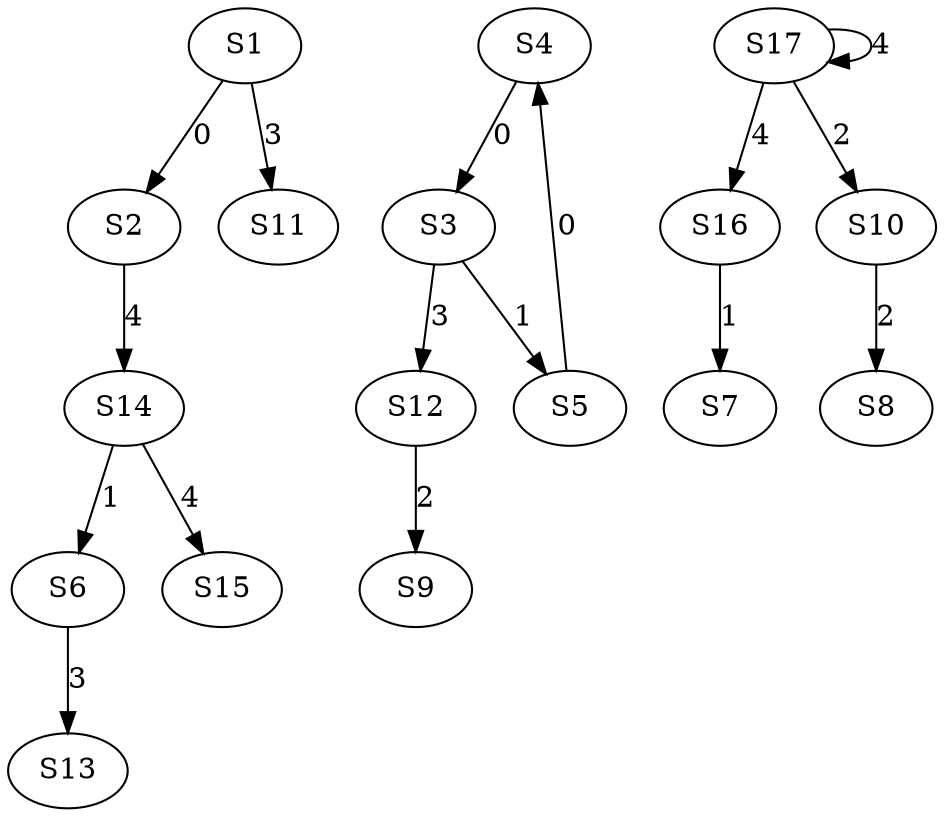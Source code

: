 strict digraph {
	S1 -> S2 [ label = 0 ];
	S4 -> S3 [ label = 0 ];
	S5 -> S4 [ label = 0 ];
	S3 -> S5 [ label = 1 ];
	S14 -> S6 [ label = 1 ];
	S16 -> S7 [ label = 1 ];
	S10 -> S8 [ label = 2 ];
	S12 -> S9 [ label = 2 ];
	S17 -> S10 [ label = 2 ];
	S1 -> S11 [ label = 3 ];
	S3 -> S12 [ label = 3 ];
	S6 -> S13 [ label = 3 ];
	S2 -> S14 [ label = 4 ];
	S14 -> S15 [ label = 4 ];
	S17 -> S16 [ label = 4 ];
	S17 -> S17 [ label = 4 ];
}